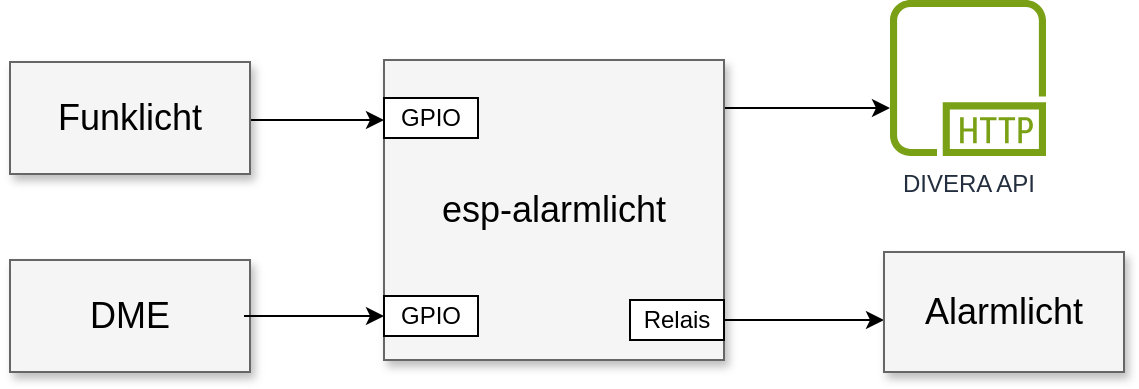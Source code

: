 <mxfile version="22.0.8" type="github">
  <diagram name="Page-1" id="90a13364-a465-7bf4-72fc-28e22215d7a0">
    <mxGraphModel dx="1434" dy="730" grid="1" gridSize="10" guides="1" tooltips="1" connect="1" arrows="1" fold="1" page="1" pageScale="1.5" pageWidth="1169" pageHeight="826" background="none" math="0" shadow="0">
      <root>
        <mxCell id="0" style=";html=1;" />
        <mxCell id="1" style=";html=1;" parent="0" />
        <mxCell id="3a17f1ce550125da-13" style="edgeStyle=elbowEdgeStyle;rounded=0;html=1;startArrow=none;startFill=0;jettySize=auto;orthogonalLoop=1;fontSize=18;elbow=vertical;" parent="1" source="3a17f1ce550125da-2" target="EXmEp-FDWZIvfwtkKKCE-7" edge="1">
          <mxGeometry relative="1" as="geometry">
            <mxPoint x="1037" y="479" as="targetPoint" />
          </mxGeometry>
        </mxCell>
        <mxCell id="3a17f1ce550125da-16" style="edgeStyle=elbowEdgeStyle;rounded=0;html=1;startArrow=none;startFill=0;jettySize=auto;orthogonalLoop=1;fontSize=18;elbow=vertical;exitX=1;exitY=0.5;exitDx=0;exitDy=0;" parent="1" source="EXmEp-FDWZIvfwtkKKCE-2" target="3a17f1ce550125da-7" edge="1">
          <mxGeometry relative="1" as="geometry">
            <mxPoint x="872" y="594" as="sourcePoint" />
          </mxGeometry>
        </mxCell>
        <mxCell id="3a17f1ce550125da-2" value="esp-alarmlicht" style="whiteSpace=wrap;html=1;shadow=1;fontSize=18;fillColor=#f5f5f5;strokeColor=#666666;" parent="1" vertex="1">
          <mxGeometry x="787" y="490" width="170" height="150" as="geometry" />
        </mxCell>
        <mxCell id="3a17f1ce550125da-7" value="Alarmlicht" style="whiteSpace=wrap;html=1;shadow=1;fontSize=18;fillColor=#f5f5f5;strokeColor=#666666;" parent="1" vertex="1">
          <mxGeometry x="1037" y="586" width="120" height="60" as="geometry" />
        </mxCell>
        <mxCell id="3a17f1ce550125da-20" style="edgeStyle=elbowEdgeStyle;rounded=0;html=1;startArrow=none;startFill=0;jettySize=auto;orthogonalLoop=1;fontSize=18;elbow=vertical;" parent="1" source="3a17f1ce550125da-8" target="3a17f1ce550125da-2" edge="1">
          <mxGeometry relative="1" as="geometry">
            <Array as="points">
              <mxPoint x="750" y="520" />
            </Array>
          </mxGeometry>
        </mxCell>
        <mxCell id="3a17f1ce550125da-8" value="Funklicht" style="whiteSpace=wrap;html=1;shadow=1;fontSize=18;fillColor=#f5f5f5;strokeColor=#666666;" parent="1" vertex="1">
          <mxGeometry x="600" y="491" width="120" height="56" as="geometry" />
        </mxCell>
        <mxCell id="3a17f1ce550125da-9" value="DME" style="whiteSpace=wrap;html=1;shadow=1;fontSize=18;fillColor=#f5f5f5;strokeColor=#666666;" parent="1" vertex="1">
          <mxGeometry x="600" y="590" width="120" height="56" as="geometry" />
        </mxCell>
        <mxCell id="EXmEp-FDWZIvfwtkKKCE-1" style="edgeStyle=elbowEdgeStyle;rounded=0;html=1;startArrow=none;startFill=0;jettySize=auto;orthogonalLoop=1;fontSize=18;elbow=vertical;" parent="1" edge="1">
          <mxGeometry relative="1" as="geometry">
            <Array as="points">
              <mxPoint x="757" y="618" />
            </Array>
            <mxPoint x="717" y="618" as="sourcePoint" />
            <mxPoint x="787" y="618" as="targetPoint" />
          </mxGeometry>
        </mxCell>
        <mxCell id="EXmEp-FDWZIvfwtkKKCE-2" value="Relais" style="rounded=0;whiteSpace=wrap;html=1;" parent="1" vertex="1">
          <mxGeometry x="910" y="610" width="47" height="20" as="geometry" />
        </mxCell>
        <mxCell id="EXmEp-FDWZIvfwtkKKCE-3" value="GPIO" style="rounded=0;whiteSpace=wrap;html=1;" parent="1" vertex="1">
          <mxGeometry x="787" y="608" width="47" height="20" as="geometry" />
        </mxCell>
        <mxCell id="EXmEp-FDWZIvfwtkKKCE-5" value="GPIO" style="rounded=0;whiteSpace=wrap;html=1;" parent="1" vertex="1">
          <mxGeometry x="787" y="509" width="47" height="20" as="geometry" />
        </mxCell>
        <mxCell id="EXmEp-FDWZIvfwtkKKCE-7" value="DIVERA API" style="sketch=0;outlineConnect=0;fontColor=#232F3E;gradientColor=none;fillColor=#7AA116;strokeColor=none;dashed=0;verticalLabelPosition=bottom;verticalAlign=top;align=center;html=1;fontSize=12;fontStyle=0;aspect=fixed;pointerEvents=1;shape=mxgraph.aws4.http_protocol;" parent="1" vertex="1">
          <mxGeometry x="1040" y="460" width="78" height="78" as="geometry" />
        </mxCell>
      </root>
    </mxGraphModel>
  </diagram>
</mxfile>
